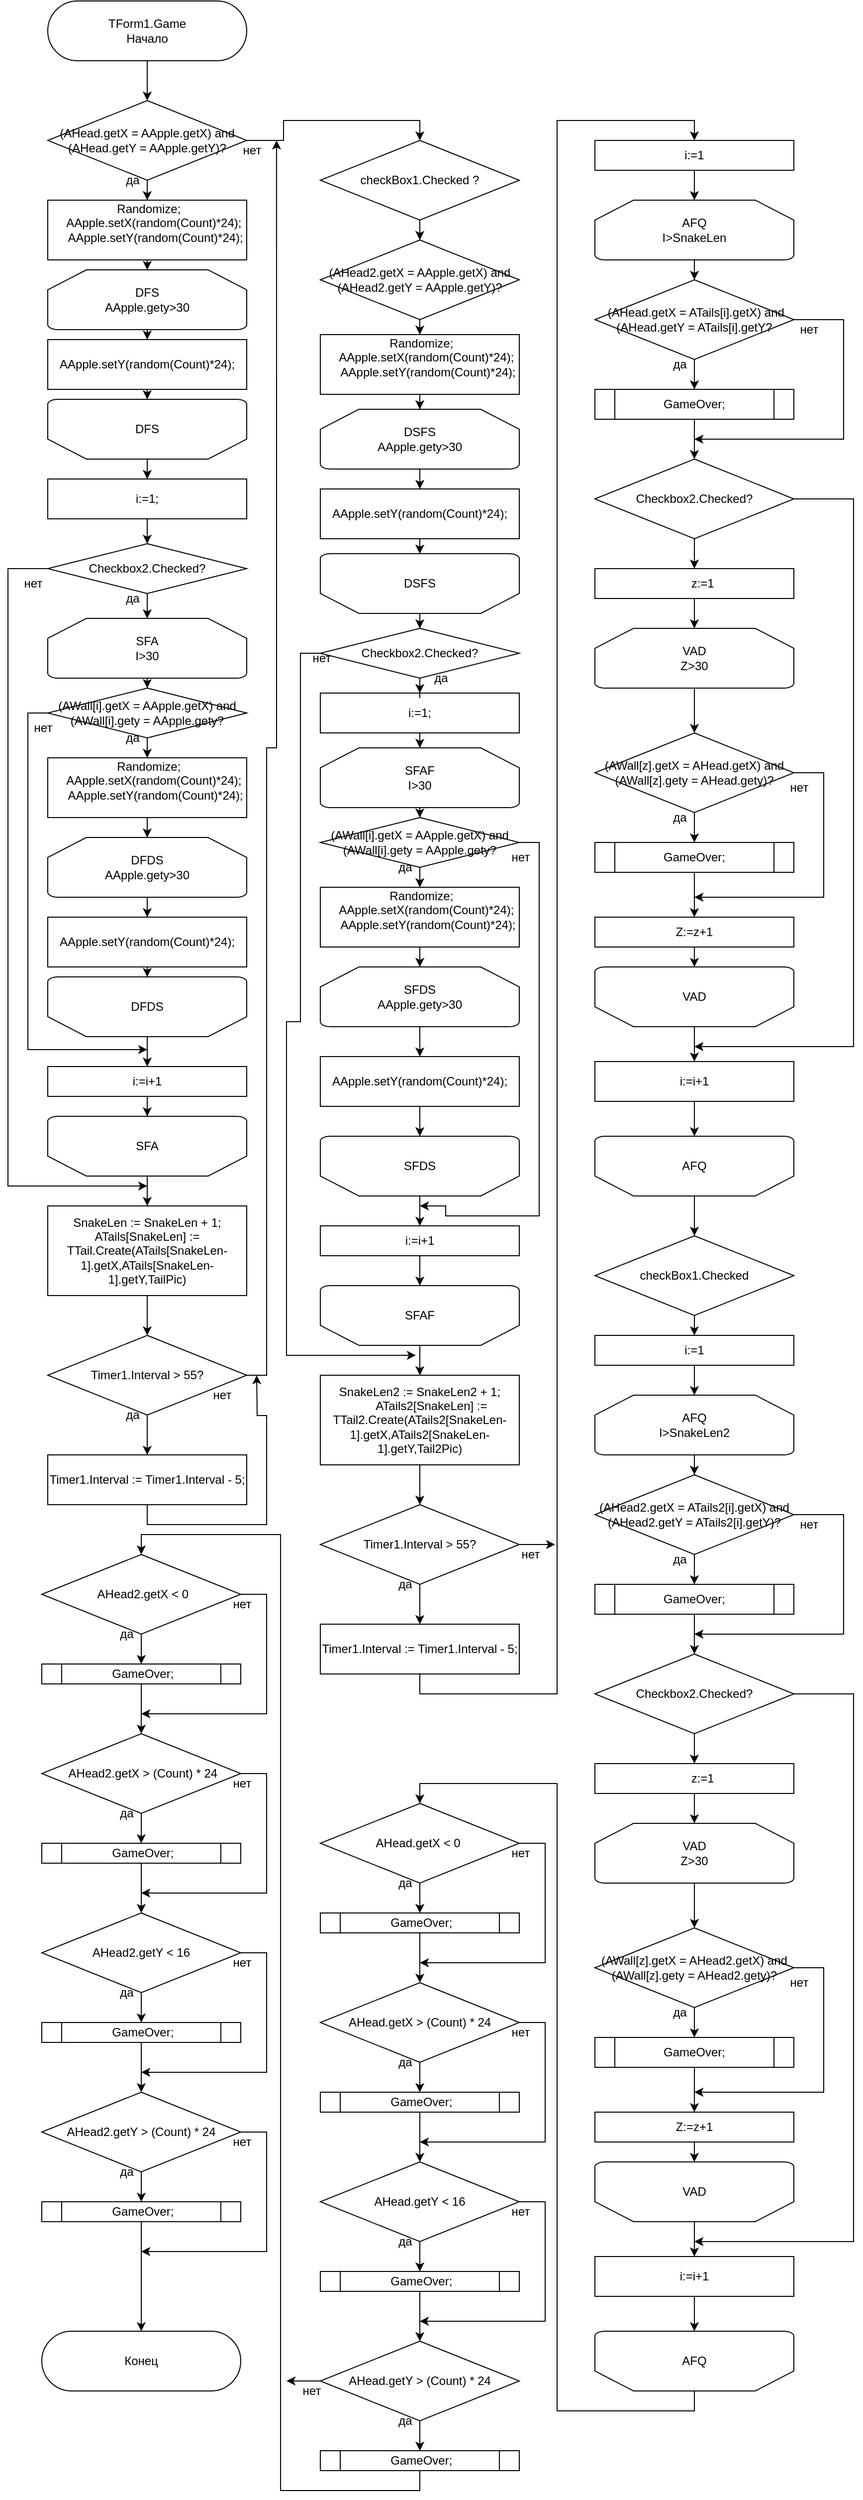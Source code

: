 <mxfile version="13.3.5" type="device"><diagram id="X7_iy4O2YhhJ_B9imwa-" name="Страница 1"><mxGraphModel dx="1540" dy="787" grid="1" gridSize="10" guides="1" tooltips="1" connect="1" arrows="1" fold="1" page="1" pageScale="1" pageWidth="827" pageHeight="1169" math="0" shadow="0"><root><mxCell id="0"/><mxCell id="1" parent="0"/><mxCell id="8PvN0if4jikx7o0FJXST-84" style="edgeStyle=orthogonalEdgeStyle;rounded=0;orthogonalLoop=1;jettySize=auto;html=1;exitX=0.5;exitY=1;exitDx=0;exitDy=0;entryX=0.5;entryY=0;entryDx=0;entryDy=0;" edge="1" parent="1" source="8PvN0if4jikx7o0FJXST-1" target="8PvN0if4jikx7o0FJXST-82"><mxGeometry relative="1" as="geometry"/></mxCell><mxCell id="8PvN0if4jikx7o0FJXST-1" value="i:=1;" style="rounded=0;whiteSpace=wrap;html=1;" vertex="1" parent="1"><mxGeometry x="40" y="520" width="200" height="40" as="geometry"/></mxCell><mxCell id="8PvN0if4jikx7o0FJXST-4" style="edgeStyle=orthogonalEdgeStyle;rounded=0;orthogonalLoop=1;jettySize=auto;html=1;exitX=0.5;exitY=1;exitDx=0;exitDy=0;" edge="1" parent="1" source="8PvN0if4jikx7o0FJXST-2" target="8PvN0if4jikx7o0FJXST-3"><mxGeometry relative="1" as="geometry"/></mxCell><mxCell id="8PvN0if4jikx7o0FJXST-2" value="TForm1.Game&lt;br&gt;Начало" style="rounded=1;whiteSpace=wrap;html=1;arcSize=50;" vertex="1" parent="1"><mxGeometry x="40" y="40" width="200" height="60" as="geometry"/></mxCell><mxCell id="8PvN0if4jikx7o0FJXST-6" style="edgeStyle=orthogonalEdgeStyle;rounded=0;orthogonalLoop=1;jettySize=auto;html=1;exitX=0.5;exitY=1;exitDx=0;exitDy=0;" edge="1" parent="1" source="8PvN0if4jikx7o0FJXST-3" target="8PvN0if4jikx7o0FJXST-5"><mxGeometry relative="1" as="geometry"/></mxCell><mxCell id="8PvN0if4jikx7o0FJXST-72" style="edgeStyle=orthogonalEdgeStyle;rounded=0;orthogonalLoop=1;jettySize=auto;html=1;exitX=1;exitY=0.5;exitDx=0;exitDy=0;entryX=0.5;entryY=0;entryDx=0;entryDy=0;" edge="1" parent="1" source="8PvN0if4jikx7o0FJXST-3" target="8PvN0if4jikx7o0FJXST-71"><mxGeometry relative="1" as="geometry"/></mxCell><mxCell id="8PvN0if4jikx7o0FJXST-3" value="(AHead.getX = AApple.getX) and (AHead.getY = AApple.getY)?" style="rhombus;whiteSpace=wrap;html=1;" vertex="1" parent="1"><mxGeometry x="40" y="140" width="200" height="80" as="geometry"/></mxCell><mxCell id="8PvN0if4jikx7o0FJXST-8" style="edgeStyle=orthogonalEdgeStyle;rounded=0;orthogonalLoop=1;jettySize=auto;html=1;exitX=0.5;exitY=1;exitDx=0;exitDy=0;" edge="1" parent="1" source="8PvN0if4jikx7o0FJXST-5" target="8PvN0if4jikx7o0FJXST-7"><mxGeometry relative="1" as="geometry"/></mxCell><mxCell id="8PvN0if4jikx7o0FJXST-5" value="&lt;div&gt;&amp;nbsp;Randomize;&lt;/div&gt;&lt;div&gt;&amp;nbsp; &amp;nbsp; &amp;nbsp;AApple.setX(random(Count)*24);&lt;span&gt;&amp;nbsp; &amp;nbsp; &amp;nbsp; &amp;nbsp;AApple.setY(random(Count)*24);&lt;/span&gt;&lt;/div&gt;&lt;div&gt;&lt;br&gt;&lt;/div&gt;" style="rounded=0;whiteSpace=wrap;html=1;" vertex="1" parent="1"><mxGeometry x="40" y="240" width="200" height="60" as="geometry"/></mxCell><mxCell id="8PvN0if4jikx7o0FJXST-10" style="edgeStyle=orthogonalEdgeStyle;rounded=0;orthogonalLoop=1;jettySize=auto;html=1;exitX=0.5;exitY=1;exitDx=0;exitDy=0;exitPerimeter=0;" edge="1" parent="1" source="8PvN0if4jikx7o0FJXST-7" target="8PvN0if4jikx7o0FJXST-9"><mxGeometry relative="1" as="geometry"/></mxCell><mxCell id="8PvN0if4jikx7o0FJXST-7" value="DFS&lt;br&gt;AApple.gety&amp;gt;30" style="strokeWidth=1;html=1;shape=mxgraph.flowchart.loop_limit;whiteSpace=wrap;" vertex="1" parent="1"><mxGeometry x="40" y="310" width="200" height="60" as="geometry"/></mxCell><mxCell id="8PvN0if4jikx7o0FJXST-12" style="edgeStyle=orthogonalEdgeStyle;rounded=0;orthogonalLoop=1;jettySize=auto;html=1;exitX=0.5;exitY=1;exitDx=0;exitDy=0;" edge="1" parent="1" source="8PvN0if4jikx7o0FJXST-9" target="8PvN0if4jikx7o0FJXST-11"><mxGeometry relative="1" as="geometry"/></mxCell><mxCell id="8PvN0if4jikx7o0FJXST-9" value="AApple.setY(random(Count)*24);" style="rounded=0;whiteSpace=wrap;html=1;strokeWidth=1;" vertex="1" parent="1"><mxGeometry x="40" y="380" width="200" height="50" as="geometry"/></mxCell><mxCell id="8PvN0if4jikx7o0FJXST-14" style="edgeStyle=orthogonalEdgeStyle;rounded=0;orthogonalLoop=1;jettySize=auto;html=1;exitX=0.5;exitY=0;exitDx=0;exitDy=0;exitPerimeter=0;" edge="1" parent="1" source="8PvN0if4jikx7o0FJXST-11" target="8PvN0if4jikx7o0FJXST-1"><mxGeometry relative="1" as="geometry"/></mxCell><mxCell id="8PvN0if4jikx7o0FJXST-11" value="DFS" style="strokeWidth=1;html=1;shape=mxgraph.flowchart.loop_limit;whiteSpace=wrap;direction=west;" vertex="1" parent="1"><mxGeometry x="40" y="440" width="200" height="60" as="geometry"/></mxCell><mxCell id="8PvN0if4jikx7o0FJXST-92" style="edgeStyle=orthogonalEdgeStyle;rounded=0;orthogonalLoop=1;jettySize=auto;html=1;exitX=0.5;exitY=1;exitDx=0;exitDy=0;exitPerimeter=0;" edge="1" parent="1" source="8PvN0if4jikx7o0FJXST-15" target="8PvN0if4jikx7o0FJXST-91"><mxGeometry relative="1" as="geometry"/></mxCell><mxCell id="8PvN0if4jikx7o0FJXST-15" value="SFA&lt;br&gt;I&amp;gt;30" style="strokeWidth=1;html=1;shape=mxgraph.flowchart.loop_limit;whiteSpace=wrap;" vertex="1" parent="1"><mxGeometry x="40" y="660" width="200" height="60" as="geometry"/></mxCell><mxCell id="8PvN0if4jikx7o0FJXST-17" style="edgeStyle=orthogonalEdgeStyle;rounded=0;orthogonalLoop=1;jettySize=auto;html=1;exitX=0.5;exitY=1;exitDx=0;exitDy=0;" edge="1" parent="1" source="8PvN0if4jikx7o0FJXST-18" target="8PvN0if4jikx7o0FJXST-20"><mxGeometry relative="1" as="geometry"/></mxCell><mxCell id="8PvN0if4jikx7o0FJXST-18" value="&lt;div&gt;&amp;nbsp;Randomize;&lt;/div&gt;&lt;div&gt;&amp;nbsp; &amp;nbsp; &amp;nbsp;AApple.setX(random(Count)*24);&lt;span&gt;&amp;nbsp; &amp;nbsp; &amp;nbsp; &amp;nbsp;AApple.setY(random(Count)*24);&lt;/span&gt;&lt;/div&gt;&lt;div&gt;&lt;br&gt;&lt;/div&gt;" style="rounded=0;whiteSpace=wrap;html=1;" vertex="1" parent="1"><mxGeometry x="40" y="800" width="200" height="60" as="geometry"/></mxCell><mxCell id="8PvN0if4jikx7o0FJXST-19" style="edgeStyle=orthogonalEdgeStyle;rounded=0;orthogonalLoop=1;jettySize=auto;html=1;exitX=0.5;exitY=1;exitDx=0;exitDy=0;exitPerimeter=0;" edge="1" parent="1" source="8PvN0if4jikx7o0FJXST-20" target="8PvN0if4jikx7o0FJXST-22"><mxGeometry relative="1" as="geometry"/></mxCell><mxCell id="8PvN0if4jikx7o0FJXST-20" value="DFDS&lt;br&gt;AApple.gety&amp;gt;30" style="strokeWidth=1;html=1;shape=mxgraph.flowchart.loop_limit;whiteSpace=wrap;" vertex="1" parent="1"><mxGeometry x="40" y="880" width="200" height="60" as="geometry"/></mxCell><mxCell id="8PvN0if4jikx7o0FJXST-21" style="edgeStyle=orthogonalEdgeStyle;rounded=0;orthogonalLoop=1;jettySize=auto;html=1;exitX=0.5;exitY=1;exitDx=0;exitDy=0;" edge="1" parent="1" source="8PvN0if4jikx7o0FJXST-22" target="8PvN0if4jikx7o0FJXST-23"><mxGeometry relative="1" as="geometry"/></mxCell><mxCell id="8PvN0if4jikx7o0FJXST-22" value="AApple.setY(random(Count)*24);" style="rounded=0;whiteSpace=wrap;html=1;strokeWidth=1;" vertex="1" parent="1"><mxGeometry x="40" y="960" width="200" height="50" as="geometry"/></mxCell><mxCell id="8PvN0if4jikx7o0FJXST-26" style="edgeStyle=orthogonalEdgeStyle;rounded=0;orthogonalLoop=1;jettySize=auto;html=1;exitX=0.5;exitY=0;exitDx=0;exitDy=0;exitPerimeter=0;" edge="1" parent="1" source="8PvN0if4jikx7o0FJXST-23" target="8PvN0if4jikx7o0FJXST-25"><mxGeometry relative="1" as="geometry"/></mxCell><mxCell id="8PvN0if4jikx7o0FJXST-23" value="DFDS" style="strokeWidth=1;html=1;shape=mxgraph.flowchart.loop_limit;whiteSpace=wrap;direction=west;" vertex="1" parent="1"><mxGeometry x="40" y="1020" width="200" height="60" as="geometry"/></mxCell><mxCell id="8PvN0if4jikx7o0FJXST-28" style="edgeStyle=orthogonalEdgeStyle;rounded=0;orthogonalLoop=1;jettySize=auto;html=1;exitX=0.5;exitY=1;exitDx=0;exitDy=0;" edge="1" parent="1" source="8PvN0if4jikx7o0FJXST-25" target="8PvN0if4jikx7o0FJXST-27"><mxGeometry relative="1" as="geometry"/></mxCell><mxCell id="8PvN0if4jikx7o0FJXST-25" value="i:=i+1" style="rounded=0;whiteSpace=wrap;html=1;strokeWidth=1;" vertex="1" parent="1"><mxGeometry x="40" y="1110" width="200" height="30" as="geometry"/></mxCell><mxCell id="8PvN0if4jikx7o0FJXST-30" style="edgeStyle=orthogonalEdgeStyle;rounded=0;orthogonalLoop=1;jettySize=auto;html=1;exitX=0.5;exitY=0;exitDx=0;exitDy=0;exitPerimeter=0;" edge="1" parent="1" source="8PvN0if4jikx7o0FJXST-27" target="8PvN0if4jikx7o0FJXST-29"><mxGeometry relative="1" as="geometry"/></mxCell><mxCell id="8PvN0if4jikx7o0FJXST-27" value="SFA" style="strokeWidth=1;html=1;shape=mxgraph.flowchart.loop_limit;whiteSpace=wrap;direction=west;" vertex="1" parent="1"><mxGeometry x="40" y="1160" width="200" height="60" as="geometry"/></mxCell><mxCell id="8PvN0if4jikx7o0FJXST-32" style="edgeStyle=orthogonalEdgeStyle;rounded=0;orthogonalLoop=1;jettySize=auto;html=1;exitX=0.5;exitY=1;exitDx=0;exitDy=0;" edge="1" parent="1" source="8PvN0if4jikx7o0FJXST-29" target="8PvN0if4jikx7o0FJXST-31"><mxGeometry relative="1" as="geometry"/></mxCell><mxCell id="8PvN0if4jikx7o0FJXST-29" value="SnakeLen := SnakeLen + 1;       ATails[SnakeLen] := TTail.Create(ATails[SnakeLen-1].getX,ATails[SnakeLen-1].getY,TailPic)" style="rounded=0;whiteSpace=wrap;html=1;strokeWidth=1;" vertex="1" parent="1"><mxGeometry x="40" y="1250" width="200" height="90" as="geometry"/></mxCell><mxCell id="8PvN0if4jikx7o0FJXST-37" style="edgeStyle=orthogonalEdgeStyle;rounded=0;orthogonalLoop=1;jettySize=auto;html=1;exitX=0.5;exitY=1;exitDx=0;exitDy=0;" edge="1" parent="1" source="8PvN0if4jikx7o0FJXST-31" target="8PvN0if4jikx7o0FJXST-33"><mxGeometry relative="1" as="geometry"/></mxCell><mxCell id="8PvN0if4jikx7o0FJXST-76" style="edgeStyle=orthogonalEdgeStyle;rounded=0;orthogonalLoop=1;jettySize=auto;html=1;exitX=1;exitY=0.5;exitDx=0;exitDy=0;entryX=1.333;entryY=0;entryDx=0;entryDy=0;entryPerimeter=0;" edge="1" parent="1" source="8PvN0if4jikx7o0FJXST-31" target="8PvN0if4jikx7o0FJXST-74"><mxGeometry relative="1" as="geometry"><Array as="points"><mxPoint x="260" y="1420"/><mxPoint x="260" y="790"/><mxPoint x="270" y="790"/></Array></mxGeometry></mxCell><mxCell id="8PvN0if4jikx7o0FJXST-31" value="Timer1.Interval &amp;gt; 55?" style="rhombus;whiteSpace=wrap;html=1;strokeWidth=1;" vertex="1" parent="1"><mxGeometry x="40" y="1380" width="200" height="80" as="geometry"/></mxCell><mxCell id="8PvN0if4jikx7o0FJXST-81" style="edgeStyle=orthogonalEdgeStyle;rounded=0;orthogonalLoop=1;jettySize=auto;html=1;exitX=0.5;exitY=1;exitDx=0;exitDy=0;" edge="1" parent="1" source="8PvN0if4jikx7o0FJXST-33"><mxGeometry relative="1" as="geometry"><mxPoint x="250" y="1420" as="targetPoint"/></mxGeometry></mxCell><mxCell id="8PvN0if4jikx7o0FJXST-33" value="Timer1.Interval := Timer1.Interval - 5;" style="rounded=0;whiteSpace=wrap;html=1;strokeWidth=1;" vertex="1" parent="1"><mxGeometry x="40" y="1500" width="200" height="50" as="geometry"/></mxCell><mxCell id="8PvN0if4jikx7o0FJXST-38" value="да" style="text;html=1;align=center;verticalAlign=middle;resizable=0;points=[];autosize=1;" vertex="1" parent="1"><mxGeometry x="110" y="1450" width="30" height="20" as="geometry"/></mxCell><mxCell id="8PvN0if4jikx7o0FJXST-39" style="edgeStyle=orthogonalEdgeStyle;rounded=0;orthogonalLoop=1;jettySize=auto;html=1;exitX=0.5;exitY=1;exitDx=0;exitDy=0;" edge="1" parent="1" source="8PvN0if4jikx7o0FJXST-40" target="8PvN0if4jikx7o0FJXST-52"><mxGeometry relative="1" as="geometry"/></mxCell><mxCell id="8PvN0if4jikx7o0FJXST-40" value="i:=1;" style="rounded=0;whiteSpace=wrap;html=1;" vertex="1" parent="1"><mxGeometry x="314" y="735" width="200" height="40" as="geometry"/></mxCell><mxCell id="8PvN0if4jikx7o0FJXST-41" style="edgeStyle=orthogonalEdgeStyle;rounded=0;orthogonalLoop=1;jettySize=auto;html=1;exitX=0.5;exitY=1;exitDx=0;exitDy=0;" edge="1" parent="1" source="8PvN0if4jikx7o0FJXST-42" target="8PvN0if4jikx7o0FJXST-44"><mxGeometry relative="1" as="geometry"/></mxCell><mxCell id="8PvN0if4jikx7o0FJXST-42" value="(AHead2.getX = AApple.getX) and (AHead2.getY = AApple.getY)?" style="rhombus;whiteSpace=wrap;html=1;" vertex="1" parent="1"><mxGeometry x="314" y="280" width="200" height="80" as="geometry"/></mxCell><mxCell id="8PvN0if4jikx7o0FJXST-43" style="edgeStyle=orthogonalEdgeStyle;rounded=0;orthogonalLoop=1;jettySize=auto;html=1;exitX=0.5;exitY=1;exitDx=0;exitDy=0;" edge="1" parent="1" source="8PvN0if4jikx7o0FJXST-44" target="8PvN0if4jikx7o0FJXST-46"><mxGeometry relative="1" as="geometry"/></mxCell><mxCell id="8PvN0if4jikx7o0FJXST-44" value="&lt;div&gt;&amp;nbsp;Randomize;&lt;/div&gt;&lt;div&gt;&amp;nbsp; &amp;nbsp; &amp;nbsp;AApple.setX(random(Count)*24);&lt;span&gt;&amp;nbsp; &amp;nbsp; &amp;nbsp; &amp;nbsp;AApple.setY(random(Count)*24);&lt;/span&gt;&lt;/div&gt;&lt;div&gt;&lt;br&gt;&lt;/div&gt;" style="rounded=0;whiteSpace=wrap;html=1;" vertex="1" parent="1"><mxGeometry x="314" y="375" width="200" height="60" as="geometry"/></mxCell><mxCell id="8PvN0if4jikx7o0FJXST-45" style="edgeStyle=orthogonalEdgeStyle;rounded=0;orthogonalLoop=1;jettySize=auto;html=1;exitX=0.5;exitY=1;exitDx=0;exitDy=0;exitPerimeter=0;" edge="1" parent="1" source="8PvN0if4jikx7o0FJXST-46" target="8PvN0if4jikx7o0FJXST-48"><mxGeometry relative="1" as="geometry"/></mxCell><mxCell id="8PvN0if4jikx7o0FJXST-46" value="DSFS&lt;br&gt;AApple.gety&amp;gt;30" style="strokeWidth=1;html=1;shape=mxgraph.flowchart.loop_limit;whiteSpace=wrap;" vertex="1" parent="1"><mxGeometry x="314" y="450" width="200" height="60" as="geometry"/></mxCell><mxCell id="8PvN0if4jikx7o0FJXST-47" style="edgeStyle=orthogonalEdgeStyle;rounded=0;orthogonalLoop=1;jettySize=auto;html=1;exitX=0.5;exitY=1;exitDx=0;exitDy=0;" edge="1" parent="1" source="8PvN0if4jikx7o0FJXST-48" target="8PvN0if4jikx7o0FJXST-50"><mxGeometry relative="1" as="geometry"/></mxCell><mxCell id="8PvN0if4jikx7o0FJXST-48" value="AApple.setY(random(Count)*24);" style="rounded=0;whiteSpace=wrap;html=1;strokeWidth=1;" vertex="1" parent="1"><mxGeometry x="314" y="530" width="200" height="50" as="geometry"/></mxCell><mxCell id="8PvN0if4jikx7o0FJXST-86" style="edgeStyle=orthogonalEdgeStyle;rounded=0;orthogonalLoop=1;jettySize=auto;html=1;exitX=0.5;exitY=0;exitDx=0;exitDy=0;exitPerimeter=0;" edge="1" parent="1" source="8PvN0if4jikx7o0FJXST-50" target="8PvN0if4jikx7o0FJXST-85"><mxGeometry relative="1" as="geometry"/></mxCell><mxCell id="8PvN0if4jikx7o0FJXST-50" value="DSFS" style="strokeWidth=1;html=1;shape=mxgraph.flowchart.loop_limit;whiteSpace=wrap;direction=west;" vertex="1" parent="1"><mxGeometry x="314" y="595" width="200" height="60" as="geometry"/></mxCell><mxCell id="8PvN0if4jikx7o0FJXST-99" style="edgeStyle=orthogonalEdgeStyle;rounded=0;orthogonalLoop=1;jettySize=auto;html=1;exitX=0.5;exitY=1;exitDx=0;exitDy=0;exitPerimeter=0;" edge="1" parent="1" source="8PvN0if4jikx7o0FJXST-52" target="8PvN0if4jikx7o0FJXST-98"><mxGeometry relative="1" as="geometry"/></mxCell><mxCell id="8PvN0if4jikx7o0FJXST-52" value="SFAF&lt;br&gt;I&amp;gt;30" style="strokeWidth=1;html=1;shape=mxgraph.flowchart.loop_limit;whiteSpace=wrap;" vertex="1" parent="1"><mxGeometry x="314" y="790" width="200" height="60" as="geometry"/></mxCell><mxCell id="8PvN0if4jikx7o0FJXST-53" style="edgeStyle=orthogonalEdgeStyle;rounded=0;orthogonalLoop=1;jettySize=auto;html=1;exitX=0.5;exitY=1;exitDx=0;exitDy=0;" edge="1" parent="1" source="8PvN0if4jikx7o0FJXST-54" target="8PvN0if4jikx7o0FJXST-56"><mxGeometry relative="1" as="geometry"/></mxCell><mxCell id="8PvN0if4jikx7o0FJXST-54" value="&lt;div&gt;&amp;nbsp;Randomize;&lt;/div&gt;&lt;div&gt;&amp;nbsp; &amp;nbsp; &amp;nbsp;AApple.setX(random(Count)*24);&lt;span&gt;&amp;nbsp; &amp;nbsp; &amp;nbsp; &amp;nbsp;AApple.setY(random(Count)*24);&lt;/span&gt;&lt;/div&gt;&lt;div&gt;&lt;br&gt;&lt;/div&gt;" style="rounded=0;whiteSpace=wrap;html=1;" vertex="1" parent="1"><mxGeometry x="314" y="930" width="200" height="60" as="geometry"/></mxCell><mxCell id="8PvN0if4jikx7o0FJXST-55" style="edgeStyle=orthogonalEdgeStyle;rounded=0;orthogonalLoop=1;jettySize=auto;html=1;exitX=0.5;exitY=1;exitDx=0;exitDy=0;exitPerimeter=0;" edge="1" parent="1" source="8PvN0if4jikx7o0FJXST-56" target="8PvN0if4jikx7o0FJXST-58"><mxGeometry relative="1" as="geometry"/></mxCell><mxCell id="8PvN0if4jikx7o0FJXST-56" value="SFDS&lt;br&gt;AApple.gety&amp;gt;30" style="strokeWidth=1;html=1;shape=mxgraph.flowchart.loop_limit;whiteSpace=wrap;" vertex="1" parent="1"><mxGeometry x="314" y="1010" width="200" height="60" as="geometry"/></mxCell><mxCell id="8PvN0if4jikx7o0FJXST-57" style="edgeStyle=orthogonalEdgeStyle;rounded=0;orthogonalLoop=1;jettySize=auto;html=1;exitX=0.5;exitY=1;exitDx=0;exitDy=0;" edge="1" parent="1" source="8PvN0if4jikx7o0FJXST-58" target="8PvN0if4jikx7o0FJXST-60"><mxGeometry relative="1" as="geometry"/></mxCell><mxCell id="8PvN0if4jikx7o0FJXST-58" value="AApple.setY(random(Count)*24);" style="rounded=0;whiteSpace=wrap;html=1;strokeWidth=1;" vertex="1" parent="1"><mxGeometry x="314" y="1100" width="200" height="50" as="geometry"/></mxCell><mxCell id="8PvN0if4jikx7o0FJXST-59" style="edgeStyle=orthogonalEdgeStyle;rounded=0;orthogonalLoop=1;jettySize=auto;html=1;exitX=0.5;exitY=0;exitDx=0;exitDy=0;exitPerimeter=0;" edge="1" parent="1" source="8PvN0if4jikx7o0FJXST-60" target="8PvN0if4jikx7o0FJXST-62"><mxGeometry relative="1" as="geometry"/></mxCell><mxCell id="8PvN0if4jikx7o0FJXST-60" value="SFDS" style="strokeWidth=1;html=1;shape=mxgraph.flowchart.loop_limit;whiteSpace=wrap;direction=west;" vertex="1" parent="1"><mxGeometry x="314" y="1180" width="200" height="60" as="geometry"/></mxCell><mxCell id="8PvN0if4jikx7o0FJXST-61" style="edgeStyle=orthogonalEdgeStyle;rounded=0;orthogonalLoop=1;jettySize=auto;html=1;exitX=0.5;exitY=1;exitDx=0;exitDy=0;" edge="1" parent="1" source="8PvN0if4jikx7o0FJXST-62" target="8PvN0if4jikx7o0FJXST-64"><mxGeometry relative="1" as="geometry"/></mxCell><mxCell id="8PvN0if4jikx7o0FJXST-62" value="i:=i+1" style="rounded=0;whiteSpace=wrap;html=1;strokeWidth=1;" vertex="1" parent="1"><mxGeometry x="314" y="1270" width="200" height="30" as="geometry"/></mxCell><mxCell id="8PvN0if4jikx7o0FJXST-63" style="edgeStyle=orthogonalEdgeStyle;rounded=0;orthogonalLoop=1;jettySize=auto;html=1;exitX=0.5;exitY=0;exitDx=0;exitDy=0;exitPerimeter=0;" edge="1" parent="1" source="8PvN0if4jikx7o0FJXST-64" target="8PvN0if4jikx7o0FJXST-66"><mxGeometry relative="1" as="geometry"/></mxCell><mxCell id="8PvN0if4jikx7o0FJXST-64" value="SFAF" style="strokeWidth=1;html=1;shape=mxgraph.flowchart.loop_limit;whiteSpace=wrap;direction=west;" vertex="1" parent="1"><mxGeometry x="314" y="1330" width="200" height="60" as="geometry"/></mxCell><mxCell id="8PvN0if4jikx7o0FJXST-65" style="edgeStyle=orthogonalEdgeStyle;rounded=0;orthogonalLoop=1;jettySize=auto;html=1;exitX=0.5;exitY=1;exitDx=0;exitDy=0;" edge="1" parent="1" source="8PvN0if4jikx7o0FJXST-66" target="8PvN0if4jikx7o0FJXST-68"><mxGeometry relative="1" as="geometry"/></mxCell><mxCell id="8PvN0if4jikx7o0FJXST-66" value="&lt;div&gt;SnakeLen2 := SnakeLen2 + 1;&lt;/div&gt;&lt;div&gt;&amp;nbsp; &amp;nbsp; &amp;nbsp; &amp;nbsp;ATails2[SnakeLen] := TTail2.Create(ATails2[SnakeLen-1].getX,ATails2[SnakeLen-1].getY,Tail2Pic)&lt;/div&gt;" style="rounded=0;whiteSpace=wrap;html=1;strokeWidth=1;" vertex="1" parent="1"><mxGeometry x="314" y="1420" width="200" height="90" as="geometry"/></mxCell><mxCell id="8PvN0if4jikx7o0FJXST-67" style="edgeStyle=orthogonalEdgeStyle;rounded=0;orthogonalLoop=1;jettySize=auto;html=1;exitX=0.5;exitY=1;exitDx=0;exitDy=0;" edge="1" parent="1" source="8PvN0if4jikx7o0FJXST-68" target="8PvN0if4jikx7o0FJXST-69"><mxGeometry relative="1" as="geometry"/></mxCell><mxCell id="8PvN0if4jikx7o0FJXST-117" style="edgeStyle=orthogonalEdgeStyle;rounded=0;orthogonalLoop=1;jettySize=auto;html=1;exitX=1;exitY=0.5;exitDx=0;exitDy=0;" edge="1" parent="1" source="8PvN0if4jikx7o0FJXST-68"><mxGeometry relative="1" as="geometry"><mxPoint x="550" y="1590" as="targetPoint"/></mxGeometry></mxCell><mxCell id="8PvN0if4jikx7o0FJXST-68" value="Timer1.Interval &amp;gt; 55?" style="rhombus;whiteSpace=wrap;html=1;strokeWidth=1;" vertex="1" parent="1"><mxGeometry x="314" y="1550" width="200" height="80" as="geometry"/></mxCell><mxCell id="8PvN0if4jikx7o0FJXST-105" style="edgeStyle=orthogonalEdgeStyle;rounded=0;orthogonalLoop=1;jettySize=auto;html=1;exitX=0.5;exitY=1;exitDx=0;exitDy=0;entryX=0.5;entryY=0;entryDx=0;entryDy=0;" edge="1" parent="1" source="8PvN0if4jikx7o0FJXST-69" target="8PvN0if4jikx7o0FJXST-104"><mxGeometry relative="1" as="geometry"/></mxCell><mxCell id="8PvN0if4jikx7o0FJXST-69" value="Timer1.Interval := Timer1.Interval - 5;" style="rounded=0;whiteSpace=wrap;html=1;strokeWidth=1;" vertex="1" parent="1"><mxGeometry x="314" y="1670" width="200" height="50" as="geometry"/></mxCell><mxCell id="8PvN0if4jikx7o0FJXST-70" value="да" style="text;html=1;align=center;verticalAlign=middle;resizable=0;points=[];autosize=1;" vertex="1" parent="1"><mxGeometry x="384" y="1620" width="30" height="20" as="geometry"/></mxCell><mxCell id="8PvN0if4jikx7o0FJXST-75" style="edgeStyle=orthogonalEdgeStyle;rounded=0;orthogonalLoop=1;jettySize=auto;html=1;exitX=0.5;exitY=1;exitDx=0;exitDy=0;" edge="1" parent="1" source="8PvN0if4jikx7o0FJXST-71" target="8PvN0if4jikx7o0FJXST-42"><mxGeometry relative="1" as="geometry"/></mxCell><mxCell id="8PvN0if4jikx7o0FJXST-71" value="checkBox1.Checked ?" style="rhombus;whiteSpace=wrap;html=1;strokeWidth=1;" vertex="1" parent="1"><mxGeometry x="314" y="180" width="200" height="80" as="geometry"/></mxCell><mxCell id="8PvN0if4jikx7o0FJXST-73" value="да" style="text;html=1;align=center;verticalAlign=middle;resizable=0;points=[];autosize=1;" vertex="1" parent="1"><mxGeometry x="110" y="210" width="30" height="20" as="geometry"/></mxCell><mxCell id="8PvN0if4jikx7o0FJXST-74" value="нет" style="text;html=1;align=center;verticalAlign=middle;resizable=0;points=[];autosize=1;" vertex="1" parent="1"><mxGeometry x="230" y="180" width="30" height="20" as="geometry"/></mxCell><mxCell id="8PvN0if4jikx7o0FJXST-78" value="нет" style="text;html=1;align=center;verticalAlign=middle;resizable=0;points=[];autosize=1;" vertex="1" parent="1"><mxGeometry x="200" y="1430" width="30" height="20" as="geometry"/></mxCell><mxCell id="8PvN0if4jikx7o0FJXST-83" style="edgeStyle=orthogonalEdgeStyle;rounded=0;orthogonalLoop=1;jettySize=auto;html=1;exitX=0.5;exitY=1;exitDx=0;exitDy=0;" edge="1" parent="1" source="8PvN0if4jikx7o0FJXST-82" target="8PvN0if4jikx7o0FJXST-15"><mxGeometry relative="1" as="geometry"/></mxCell><mxCell id="8PvN0if4jikx7o0FJXST-88" style="edgeStyle=orthogonalEdgeStyle;rounded=0;orthogonalLoop=1;jettySize=auto;html=1;exitX=0;exitY=0.5;exitDx=0;exitDy=0;" edge="1" parent="1" source="8PvN0if4jikx7o0FJXST-82"><mxGeometry relative="1" as="geometry"><mxPoint x="140" y="1230" as="targetPoint"/><Array as="points"><mxPoint y="610"/><mxPoint y="1230"/></Array></mxGeometry></mxCell><mxCell id="8PvN0if4jikx7o0FJXST-82" value="Checkbox2.Checked?" style="rhombus;whiteSpace=wrap;html=1;strokeWidth=1;" vertex="1" parent="1"><mxGeometry x="40" y="585" width="200" height="50" as="geometry"/></mxCell><mxCell id="8PvN0if4jikx7o0FJXST-87" style="edgeStyle=orthogonalEdgeStyle;rounded=0;orthogonalLoop=1;jettySize=auto;html=1;exitX=0.5;exitY=1;exitDx=0;exitDy=0;" edge="1" parent="1" source="8PvN0if4jikx7o0FJXST-85" target="8PvN0if4jikx7o0FJXST-40"><mxGeometry relative="1" as="geometry"/></mxCell><mxCell id="8PvN0if4jikx7o0FJXST-97" style="edgeStyle=orthogonalEdgeStyle;rounded=0;orthogonalLoop=1;jettySize=auto;html=1;exitX=0;exitY=0.5;exitDx=0;exitDy=0;" edge="1" parent="1" source="8PvN0if4jikx7o0FJXST-85"><mxGeometry relative="1" as="geometry"><mxPoint x="410" y="1400" as="targetPoint"/><Array as="points"><mxPoint x="294" y="695"/><mxPoint x="294" y="1065"/><mxPoint x="280" y="1065"/><mxPoint x="280" y="1400"/></Array></mxGeometry></mxCell><mxCell id="8PvN0if4jikx7o0FJXST-85" value="Checkbox2.Checked?" style="rhombus;whiteSpace=wrap;html=1;strokeWidth=1;" vertex="1" parent="1"><mxGeometry x="314" y="670" width="200" height="50" as="geometry"/></mxCell><mxCell id="8PvN0if4jikx7o0FJXST-89" value="нет" style="text;html=1;align=center;verticalAlign=middle;resizable=0;points=[];autosize=1;" vertex="1" parent="1"><mxGeometry x="10" y="615" width="30" height="20" as="geometry"/></mxCell><mxCell id="8PvN0if4jikx7o0FJXST-90" value="да" style="text;html=1;align=center;verticalAlign=middle;resizable=0;points=[];autosize=1;" vertex="1" parent="1"><mxGeometry x="110" y="630" width="30" height="20" as="geometry"/></mxCell><mxCell id="8PvN0if4jikx7o0FJXST-93" style="edgeStyle=orthogonalEdgeStyle;rounded=0;orthogonalLoop=1;jettySize=auto;html=1;exitX=0.5;exitY=1;exitDx=0;exitDy=0;" edge="1" parent="1" source="8PvN0if4jikx7o0FJXST-91" target="8PvN0if4jikx7o0FJXST-18"><mxGeometry relative="1" as="geometry"/></mxCell><mxCell id="8PvN0if4jikx7o0FJXST-94" style="edgeStyle=orthogonalEdgeStyle;rounded=0;orthogonalLoop=1;jettySize=auto;html=1;exitX=0;exitY=0.5;exitDx=0;exitDy=0;" edge="1" parent="1" source="8PvN0if4jikx7o0FJXST-91"><mxGeometry relative="1" as="geometry"><mxPoint x="140" y="1093" as="targetPoint"/><Array as="points"><mxPoint x="20" y="755"/><mxPoint x="20" y="1093"/></Array></mxGeometry></mxCell><mxCell id="8PvN0if4jikx7o0FJXST-91" value="(AWall[i].getX = AApple.getX) and (AWall[i].gety = AApple.gety?" style="rhombus;whiteSpace=wrap;html=1;strokeWidth=1;" vertex="1" parent="1"><mxGeometry x="40" y="730" width="200" height="50" as="geometry"/></mxCell><mxCell id="8PvN0if4jikx7o0FJXST-95" value="да" style="text;html=1;align=center;verticalAlign=middle;resizable=0;points=[];autosize=1;" vertex="1" parent="1"><mxGeometry x="110" y="770" width="30" height="20" as="geometry"/></mxCell><mxCell id="8PvN0if4jikx7o0FJXST-96" value="нет" style="text;html=1;align=center;verticalAlign=middle;resizable=0;points=[];autosize=1;" vertex="1" parent="1"><mxGeometry x="20" y="760" width="30" height="20" as="geometry"/></mxCell><mxCell id="8PvN0if4jikx7o0FJXST-100" style="edgeStyle=orthogonalEdgeStyle;rounded=0;orthogonalLoop=1;jettySize=auto;html=1;exitX=0.5;exitY=1;exitDx=0;exitDy=0;" edge="1" parent="1" source="8PvN0if4jikx7o0FJXST-98" target="8PvN0if4jikx7o0FJXST-54"><mxGeometry relative="1" as="geometry"/></mxCell><mxCell id="8PvN0if4jikx7o0FJXST-101" style="edgeStyle=orthogonalEdgeStyle;rounded=0;orthogonalLoop=1;jettySize=auto;html=1;exitX=1;exitY=0.5;exitDx=0;exitDy=0;" edge="1" parent="1" source="8PvN0if4jikx7o0FJXST-98"><mxGeometry relative="1" as="geometry"><mxPoint x="414" y="1250" as="targetPoint"/><Array as="points"><mxPoint x="534" y="885"/><mxPoint x="534" y="1260"/><mxPoint x="440" y="1260"/><mxPoint x="440" y="1250"/></Array></mxGeometry></mxCell><mxCell id="8PvN0if4jikx7o0FJXST-98" value="(AWall[i].getX = AApple.getX) and (AWall[i].gety = AApple.gety?" style="rhombus;whiteSpace=wrap;html=1;strokeWidth=1;" vertex="1" parent="1"><mxGeometry x="314" y="860" width="200" height="50" as="geometry"/></mxCell><mxCell id="8PvN0if4jikx7o0FJXST-102" value="да" style="text;html=1;align=center;verticalAlign=middle;resizable=0;points=[];autosize=1;" vertex="1" parent="1"><mxGeometry x="384" y="900" width="30" height="20" as="geometry"/></mxCell><mxCell id="8PvN0if4jikx7o0FJXST-103" value="нет" style="text;html=1;align=center;verticalAlign=middle;resizable=0;points=[];autosize=1;" vertex="1" parent="1"><mxGeometry x="500" y="890" width="30" height="20" as="geometry"/></mxCell><mxCell id="8PvN0if4jikx7o0FJXST-107" style="edgeStyle=orthogonalEdgeStyle;rounded=0;orthogonalLoop=1;jettySize=auto;html=1;exitX=0.5;exitY=1;exitDx=0;exitDy=0;" edge="1" parent="1" source="8PvN0if4jikx7o0FJXST-104" target="8PvN0if4jikx7o0FJXST-106"><mxGeometry relative="1" as="geometry"/></mxCell><mxCell id="8PvN0if4jikx7o0FJXST-104" value="i:=1" style="rounded=0;whiteSpace=wrap;html=1;strokeWidth=1;" vertex="1" parent="1"><mxGeometry x="590" y="180" width="200" height="30" as="geometry"/></mxCell><mxCell id="8PvN0if4jikx7o0FJXST-109" style="edgeStyle=orthogonalEdgeStyle;rounded=0;orthogonalLoop=1;jettySize=auto;html=1;exitX=0.5;exitY=1;exitDx=0;exitDy=0;exitPerimeter=0;" edge="1" parent="1" source="8PvN0if4jikx7o0FJXST-106" target="8PvN0if4jikx7o0FJXST-108"><mxGeometry relative="1" as="geometry"/></mxCell><mxCell id="8PvN0if4jikx7o0FJXST-106" value="AFQ&lt;br&gt;I&amp;gt;SnakeLen" style="strokeWidth=1;html=1;shape=mxgraph.flowchart.loop_limit;whiteSpace=wrap;" vertex="1" parent="1"><mxGeometry x="590" y="240" width="200" height="60" as="geometry"/></mxCell><mxCell id="8PvN0if4jikx7o0FJXST-111" style="edgeStyle=orthogonalEdgeStyle;rounded=0;orthogonalLoop=1;jettySize=auto;html=1;exitX=0.5;exitY=1;exitDx=0;exitDy=0;" edge="1" parent="1" source="8PvN0if4jikx7o0FJXST-108" target="8PvN0if4jikx7o0FJXST-110"><mxGeometry relative="1" as="geometry"/></mxCell><mxCell id="8PvN0if4jikx7o0FJXST-114" style="edgeStyle=orthogonalEdgeStyle;rounded=0;orthogonalLoop=1;jettySize=auto;html=1;exitX=1;exitY=0.5;exitDx=0;exitDy=0;" edge="1" parent="1" source="8PvN0if4jikx7o0FJXST-108"><mxGeometry relative="1" as="geometry"><mxPoint x="690" y="480" as="targetPoint"/><Array as="points"><mxPoint x="840" y="360"/><mxPoint x="840" y="480"/><mxPoint x="690" y="480"/></Array></mxGeometry></mxCell><mxCell id="8PvN0if4jikx7o0FJXST-108" value="&amp;nbsp;(AHead.getX = ATails[i].getX) and (AHead.getY = ATails[i].getY?" style="rhombus;whiteSpace=wrap;html=1;strokeWidth=1;" vertex="1" parent="1"><mxGeometry x="590" y="320" width="200" height="80" as="geometry"/></mxCell><mxCell id="8PvN0if4jikx7o0FJXST-113" style="edgeStyle=orthogonalEdgeStyle;rounded=0;orthogonalLoop=1;jettySize=auto;html=1;exitX=0.5;exitY=1;exitDx=0;exitDy=0;entryX=0.5;entryY=0;entryDx=0;entryDy=0;" edge="1" parent="1" source="8PvN0if4jikx7o0FJXST-110" target="8PvN0if4jikx7o0FJXST-112"><mxGeometry relative="1" as="geometry"/></mxCell><mxCell id="8PvN0if4jikx7o0FJXST-110" value="GameOver;" style="shape=process;whiteSpace=wrap;html=1;backgroundOutline=1;strokeWidth=1;" vertex="1" parent="1"><mxGeometry x="590" y="430" width="200" height="30" as="geometry"/></mxCell><mxCell id="8PvN0if4jikx7o0FJXST-122" style="edgeStyle=orthogonalEdgeStyle;rounded=0;orthogonalLoop=1;jettySize=auto;html=1;exitX=0.5;exitY=1;exitDx=0;exitDy=0;" edge="1" parent="1" source="8PvN0if4jikx7o0FJXST-112" target="8PvN0if4jikx7o0FJXST-121"><mxGeometry relative="1" as="geometry"/></mxCell><mxCell id="8PvN0if4jikx7o0FJXST-140" style="edgeStyle=orthogonalEdgeStyle;rounded=0;orthogonalLoop=1;jettySize=auto;html=1;exitX=1;exitY=0.5;exitDx=0;exitDy=0;" edge="1" parent="1" source="8PvN0if4jikx7o0FJXST-112"><mxGeometry relative="1" as="geometry"><mxPoint x="690" y="1090" as="targetPoint"/><Array as="points"><mxPoint x="850" y="540"/><mxPoint x="850" y="1090"/></Array></mxGeometry></mxCell><mxCell id="8PvN0if4jikx7o0FJXST-112" value="&lt;div&gt;Checkbox2.Checked?&lt;/div&gt;" style="rhombus;whiteSpace=wrap;html=1;strokeWidth=1;" vertex="1" parent="1"><mxGeometry x="590" y="500" width="200" height="80" as="geometry"/></mxCell><mxCell id="8PvN0if4jikx7o0FJXST-115" value="да" style="text;html=1;align=center;verticalAlign=middle;resizable=0;points=[];autosize=1;" vertex="1" parent="1"><mxGeometry x="420" y="710" width="30" height="20" as="geometry"/></mxCell><mxCell id="8PvN0if4jikx7o0FJXST-116" value="нет" style="text;html=1;align=center;verticalAlign=middle;resizable=0;points=[];autosize=1;" vertex="1" parent="1"><mxGeometry x="300" y="690" width="30" height="20" as="geometry"/></mxCell><mxCell id="8PvN0if4jikx7o0FJXST-118" value="нет" style="text;html=1;align=center;verticalAlign=middle;resizable=0;points=[];autosize=1;" vertex="1" parent="1"><mxGeometry x="510" y="1590" width="30" height="20" as="geometry"/></mxCell><mxCell id="8PvN0if4jikx7o0FJXST-119" value="да" style="text;html=1;align=center;verticalAlign=middle;resizable=0;points=[];autosize=1;" vertex="1" parent="1"><mxGeometry x="660" y="395" width="30" height="20" as="geometry"/></mxCell><mxCell id="8PvN0if4jikx7o0FJXST-120" value="нет" style="text;html=1;align=center;verticalAlign=middle;resizable=0;points=[];autosize=1;" vertex="1" parent="1"><mxGeometry x="790" y="360" width="30" height="20" as="geometry"/></mxCell><mxCell id="8PvN0if4jikx7o0FJXST-124" style="edgeStyle=orthogonalEdgeStyle;rounded=0;orthogonalLoop=1;jettySize=auto;html=1;exitX=0.5;exitY=1;exitDx=0;exitDy=0;" edge="1" parent="1" source="8PvN0if4jikx7o0FJXST-121" target="8PvN0if4jikx7o0FJXST-123"><mxGeometry relative="1" as="geometry"/></mxCell><mxCell id="8PvN0if4jikx7o0FJXST-121" value="&lt;div&gt;&amp;nbsp; &amp;nbsp; &amp;nbsp; z:=1&amp;nbsp;&lt;/div&gt;" style="rounded=0;whiteSpace=wrap;html=1;strokeWidth=1;" vertex="1" parent="1"><mxGeometry x="590" y="610" width="200" height="30" as="geometry"/></mxCell><mxCell id="8PvN0if4jikx7o0FJXST-126" style="edgeStyle=orthogonalEdgeStyle;rounded=0;orthogonalLoop=1;jettySize=auto;html=1;exitX=0.5;exitY=1;exitDx=0;exitDy=0;exitPerimeter=0;" edge="1" parent="1" source="8PvN0if4jikx7o0FJXST-123" target="8PvN0if4jikx7o0FJXST-125"><mxGeometry relative="1" as="geometry"/></mxCell><mxCell id="8PvN0if4jikx7o0FJXST-123" value="VAD&lt;br&gt;Z&amp;gt;30" style="strokeWidth=1;html=1;shape=mxgraph.flowchart.loop_limit;whiteSpace=wrap;" vertex="1" parent="1"><mxGeometry x="590" y="670" width="200" height="60" as="geometry"/></mxCell><mxCell id="8PvN0if4jikx7o0FJXST-128" style="edgeStyle=orthogonalEdgeStyle;rounded=0;orthogonalLoop=1;jettySize=auto;html=1;exitX=0.5;exitY=1;exitDx=0;exitDy=0;entryX=0.5;entryY=0;entryDx=0;entryDy=0;" edge="1" parent="1" source="8PvN0if4jikx7o0FJXST-125" target="8PvN0if4jikx7o0FJXST-127"><mxGeometry relative="1" as="geometry"/></mxCell><mxCell id="8PvN0if4jikx7o0FJXST-131" style="edgeStyle=orthogonalEdgeStyle;rounded=0;orthogonalLoop=1;jettySize=auto;html=1;exitX=1;exitY=0.5;exitDx=0;exitDy=0;" edge="1" parent="1" source="8PvN0if4jikx7o0FJXST-125"><mxGeometry relative="1" as="geometry"><mxPoint x="690" y="940" as="targetPoint"/><Array as="points"><mxPoint x="820" y="815"/><mxPoint x="820" y="940"/></Array></mxGeometry></mxCell><mxCell id="8PvN0if4jikx7o0FJXST-125" value="(AWall[z].getX = AHead.getX) and (AWall[z].gety = AHead.gety)?" style="rhombus;whiteSpace=wrap;html=1;strokeWidth=1;" vertex="1" parent="1"><mxGeometry x="590" y="775" width="200" height="80" as="geometry"/></mxCell><mxCell id="8PvN0if4jikx7o0FJXST-130" style="edgeStyle=orthogonalEdgeStyle;rounded=0;orthogonalLoop=1;jettySize=auto;html=1;exitX=0.5;exitY=1;exitDx=0;exitDy=0;" edge="1" parent="1" source="8PvN0if4jikx7o0FJXST-127" target="8PvN0if4jikx7o0FJXST-129"><mxGeometry relative="1" as="geometry"/></mxCell><mxCell id="8PvN0if4jikx7o0FJXST-127" value="GameOver;" style="shape=process;whiteSpace=wrap;html=1;backgroundOutline=1;strokeWidth=1;" vertex="1" parent="1"><mxGeometry x="590" y="885" width="200" height="30" as="geometry"/></mxCell><mxCell id="8PvN0if4jikx7o0FJXST-133" style="edgeStyle=orthogonalEdgeStyle;rounded=0;orthogonalLoop=1;jettySize=auto;html=1;exitX=0.5;exitY=1;exitDx=0;exitDy=0;" edge="1" parent="1" source="8PvN0if4jikx7o0FJXST-129" target="8PvN0if4jikx7o0FJXST-132"><mxGeometry relative="1" as="geometry"/></mxCell><mxCell id="8PvN0if4jikx7o0FJXST-129" value="Z:=z+1" style="rounded=0;whiteSpace=wrap;html=1;strokeWidth=1;" vertex="1" parent="1"><mxGeometry x="590" y="960" width="200" height="30" as="geometry"/></mxCell><mxCell id="8PvN0if4jikx7o0FJXST-138" style="edgeStyle=orthogonalEdgeStyle;rounded=0;orthogonalLoop=1;jettySize=auto;html=1;exitX=0.5;exitY=0;exitDx=0;exitDy=0;exitPerimeter=0;" edge="1" parent="1" source="8PvN0if4jikx7o0FJXST-132" target="8PvN0if4jikx7o0FJXST-137"><mxGeometry relative="1" as="geometry"/></mxCell><mxCell id="8PvN0if4jikx7o0FJXST-132" value="VAD" style="strokeWidth=1;html=1;shape=mxgraph.flowchart.loop_limit;whiteSpace=wrap;direction=west;" vertex="1" parent="1"><mxGeometry x="590" y="1010" width="200" height="60" as="geometry"/></mxCell><mxCell id="8PvN0if4jikx7o0FJXST-134" value="да" style="text;html=1;align=center;verticalAlign=middle;resizable=0;points=[];autosize=1;" vertex="1" parent="1"><mxGeometry x="660" y="850" width="30" height="20" as="geometry"/></mxCell><mxCell id="8PvN0if4jikx7o0FJXST-135" value="нет" style="text;html=1;align=center;verticalAlign=middle;resizable=0;points=[];autosize=1;" vertex="1" parent="1"><mxGeometry x="780" y="820" width="30" height="20" as="geometry"/></mxCell><mxCell id="8PvN0if4jikx7o0FJXST-144" style="edgeStyle=orthogonalEdgeStyle;rounded=0;orthogonalLoop=1;jettySize=auto;html=1;exitX=0.5;exitY=0;exitDx=0;exitDy=0;exitPerimeter=0;" edge="1" parent="1" source="8PvN0if4jikx7o0FJXST-136" target="8PvN0if4jikx7o0FJXST-141"><mxGeometry relative="1" as="geometry"/></mxCell><mxCell id="8PvN0if4jikx7o0FJXST-136" value="AFQ" style="strokeWidth=1;html=1;shape=mxgraph.flowchart.loop_limit;whiteSpace=wrap;direction=west;" vertex="1" parent="1"><mxGeometry x="590" y="1180" width="200" height="60" as="geometry"/></mxCell><mxCell id="8PvN0if4jikx7o0FJXST-139" style="edgeStyle=orthogonalEdgeStyle;rounded=0;orthogonalLoop=1;jettySize=auto;html=1;exitX=0.5;exitY=1;exitDx=0;exitDy=0;" edge="1" parent="1" source="8PvN0if4jikx7o0FJXST-137" target="8PvN0if4jikx7o0FJXST-136"><mxGeometry relative="1" as="geometry"/></mxCell><mxCell id="8PvN0if4jikx7o0FJXST-137" value="i:=i+1" style="rounded=0;whiteSpace=wrap;html=1;strokeWidth=1;" vertex="1" parent="1"><mxGeometry x="590" y="1105" width="200" height="40" as="geometry"/></mxCell><mxCell id="8PvN0if4jikx7o0FJXST-178" style="edgeStyle=orthogonalEdgeStyle;rounded=0;orthogonalLoop=1;jettySize=auto;html=1;exitX=0.5;exitY=1;exitDx=0;exitDy=0;" edge="1" parent="1" source="8PvN0if4jikx7o0FJXST-141" target="8PvN0if4jikx7o0FJXST-146"><mxGeometry relative="1" as="geometry"/></mxCell><mxCell id="8PvN0if4jikx7o0FJXST-141" value="checkBox1.Checked" style="rhombus;whiteSpace=wrap;html=1;strokeWidth=1;" vertex="1" parent="1"><mxGeometry x="590" y="1280" width="200" height="80" as="geometry"/></mxCell><mxCell id="8PvN0if4jikx7o0FJXST-145" style="edgeStyle=orthogonalEdgeStyle;rounded=0;orthogonalLoop=1;jettySize=auto;html=1;exitX=0.5;exitY=1;exitDx=0;exitDy=0;" edge="1" parent="1" source="8PvN0if4jikx7o0FJXST-146" target="8PvN0if4jikx7o0FJXST-148"><mxGeometry relative="1" as="geometry"/></mxCell><mxCell id="8PvN0if4jikx7o0FJXST-146" value="i:=1" style="rounded=0;whiteSpace=wrap;html=1;strokeWidth=1;" vertex="1" parent="1"><mxGeometry x="590" y="1380" width="200" height="30" as="geometry"/></mxCell><mxCell id="8PvN0if4jikx7o0FJXST-147" style="edgeStyle=orthogonalEdgeStyle;rounded=0;orthogonalLoop=1;jettySize=auto;html=1;exitX=0.5;exitY=1;exitDx=0;exitDy=0;exitPerimeter=0;" edge="1" parent="1" source="8PvN0if4jikx7o0FJXST-148" target="8PvN0if4jikx7o0FJXST-151"><mxGeometry relative="1" as="geometry"/></mxCell><mxCell id="8PvN0if4jikx7o0FJXST-148" value="AFQ&lt;br&gt;I&amp;gt;SnakeLen2" style="strokeWidth=1;html=1;shape=mxgraph.flowchart.loop_limit;whiteSpace=wrap;" vertex="1" parent="1"><mxGeometry x="590" y="1440" width="200" height="60" as="geometry"/></mxCell><mxCell id="8PvN0if4jikx7o0FJXST-149" style="edgeStyle=orthogonalEdgeStyle;rounded=0;orthogonalLoop=1;jettySize=auto;html=1;exitX=0.5;exitY=1;exitDx=0;exitDy=0;" edge="1" parent="1" source="8PvN0if4jikx7o0FJXST-151" target="8PvN0if4jikx7o0FJXST-153"><mxGeometry relative="1" as="geometry"/></mxCell><mxCell id="8PvN0if4jikx7o0FJXST-150" style="edgeStyle=orthogonalEdgeStyle;rounded=0;orthogonalLoop=1;jettySize=auto;html=1;exitX=1;exitY=0.5;exitDx=0;exitDy=0;" edge="1" parent="1" source="8PvN0if4jikx7o0FJXST-151"><mxGeometry relative="1" as="geometry"><mxPoint x="690" y="1680" as="targetPoint"/><Array as="points"><mxPoint x="840" y="1560"/><mxPoint x="840" y="1680"/><mxPoint x="690" y="1680"/></Array></mxGeometry></mxCell><mxCell id="8PvN0if4jikx7o0FJXST-151" value="(AHead2.getX = ATails2[i].getX) and (AHead2.getY = ATails2[i].getY)?" style="rhombus;whiteSpace=wrap;html=1;strokeWidth=1;" vertex="1" parent="1"><mxGeometry x="590" y="1520" width="200" height="80" as="geometry"/></mxCell><mxCell id="8PvN0if4jikx7o0FJXST-152" style="edgeStyle=orthogonalEdgeStyle;rounded=0;orthogonalLoop=1;jettySize=auto;html=1;exitX=0.5;exitY=1;exitDx=0;exitDy=0;entryX=0.5;entryY=0;entryDx=0;entryDy=0;" edge="1" parent="1" source="8PvN0if4jikx7o0FJXST-153" target="8PvN0if4jikx7o0FJXST-156"><mxGeometry relative="1" as="geometry"/></mxCell><mxCell id="8PvN0if4jikx7o0FJXST-153" value="GameOver;" style="shape=process;whiteSpace=wrap;html=1;backgroundOutline=1;strokeWidth=1;" vertex="1" parent="1"><mxGeometry x="590" y="1630" width="200" height="30" as="geometry"/></mxCell><mxCell id="8PvN0if4jikx7o0FJXST-154" style="edgeStyle=orthogonalEdgeStyle;rounded=0;orthogonalLoop=1;jettySize=auto;html=1;exitX=0.5;exitY=1;exitDx=0;exitDy=0;" edge="1" parent="1" source="8PvN0if4jikx7o0FJXST-156" target="8PvN0if4jikx7o0FJXST-160"><mxGeometry relative="1" as="geometry"/></mxCell><mxCell id="8PvN0if4jikx7o0FJXST-155" style="edgeStyle=orthogonalEdgeStyle;rounded=0;orthogonalLoop=1;jettySize=auto;html=1;exitX=1;exitY=0.5;exitDx=0;exitDy=0;" edge="1" parent="1" source="8PvN0if4jikx7o0FJXST-156"><mxGeometry relative="1" as="geometry"><mxPoint x="690" y="2290" as="targetPoint"/><Array as="points"><mxPoint x="850" y="1740"/><mxPoint x="850" y="2290"/></Array></mxGeometry></mxCell><mxCell id="8PvN0if4jikx7o0FJXST-156" value="&lt;div&gt;Checkbox2.Checked?&lt;/div&gt;" style="rhombus;whiteSpace=wrap;html=1;strokeWidth=1;" vertex="1" parent="1"><mxGeometry x="590" y="1700" width="200" height="80" as="geometry"/></mxCell><mxCell id="8PvN0if4jikx7o0FJXST-157" value="да" style="text;html=1;align=center;verticalAlign=middle;resizable=0;points=[];autosize=1;" vertex="1" parent="1"><mxGeometry x="660" y="1595" width="30" height="20" as="geometry"/></mxCell><mxCell id="8PvN0if4jikx7o0FJXST-158" value="нет" style="text;html=1;align=center;verticalAlign=middle;resizable=0;points=[];autosize=1;" vertex="1" parent="1"><mxGeometry x="790" y="1560" width="30" height="20" as="geometry"/></mxCell><mxCell id="8PvN0if4jikx7o0FJXST-159" style="edgeStyle=orthogonalEdgeStyle;rounded=0;orthogonalLoop=1;jettySize=auto;html=1;exitX=0.5;exitY=1;exitDx=0;exitDy=0;" edge="1" parent="1" source="8PvN0if4jikx7o0FJXST-160" target="8PvN0if4jikx7o0FJXST-162"><mxGeometry relative="1" as="geometry"/></mxCell><mxCell id="8PvN0if4jikx7o0FJXST-160" value="&lt;div&gt;&amp;nbsp; &amp;nbsp; &amp;nbsp; z:=1&amp;nbsp;&lt;/div&gt;" style="rounded=0;whiteSpace=wrap;html=1;strokeWidth=1;" vertex="1" parent="1"><mxGeometry x="590" y="1810" width="200" height="30" as="geometry"/></mxCell><mxCell id="8PvN0if4jikx7o0FJXST-161" style="edgeStyle=orthogonalEdgeStyle;rounded=0;orthogonalLoop=1;jettySize=auto;html=1;exitX=0.5;exitY=1;exitDx=0;exitDy=0;exitPerimeter=0;" edge="1" parent="1" source="8PvN0if4jikx7o0FJXST-162" target="8PvN0if4jikx7o0FJXST-165"><mxGeometry relative="1" as="geometry"/></mxCell><mxCell id="8PvN0if4jikx7o0FJXST-162" value="VAD&lt;br&gt;Z&amp;gt;30" style="strokeWidth=1;html=1;shape=mxgraph.flowchart.loop_limit;whiteSpace=wrap;" vertex="1" parent="1"><mxGeometry x="590" y="1870" width="200" height="60" as="geometry"/></mxCell><mxCell id="8PvN0if4jikx7o0FJXST-163" style="edgeStyle=orthogonalEdgeStyle;rounded=0;orthogonalLoop=1;jettySize=auto;html=1;exitX=0.5;exitY=1;exitDx=0;exitDy=0;entryX=0.5;entryY=0;entryDx=0;entryDy=0;" edge="1" parent="1" source="8PvN0if4jikx7o0FJXST-165" target="8PvN0if4jikx7o0FJXST-167"><mxGeometry relative="1" as="geometry"/></mxCell><mxCell id="8PvN0if4jikx7o0FJXST-164" style="edgeStyle=orthogonalEdgeStyle;rounded=0;orthogonalLoop=1;jettySize=auto;html=1;exitX=1;exitY=0.5;exitDx=0;exitDy=0;" edge="1" parent="1" source="8PvN0if4jikx7o0FJXST-165"><mxGeometry relative="1" as="geometry"><mxPoint x="690" y="2140" as="targetPoint"/><Array as="points"><mxPoint x="820" y="2015"/><mxPoint x="820" y="2140"/></Array></mxGeometry></mxCell><mxCell id="8PvN0if4jikx7o0FJXST-165" value="(AWall[z].getX = AHead2.getX) and (AWall[z].gety = AHead2.gety)?" style="rhombus;whiteSpace=wrap;html=1;strokeWidth=1;" vertex="1" parent="1"><mxGeometry x="590" y="1975" width="200" height="80" as="geometry"/></mxCell><mxCell id="8PvN0if4jikx7o0FJXST-166" style="edgeStyle=orthogonalEdgeStyle;rounded=0;orthogonalLoop=1;jettySize=auto;html=1;exitX=0.5;exitY=1;exitDx=0;exitDy=0;" edge="1" parent="1" source="8PvN0if4jikx7o0FJXST-167" target="8PvN0if4jikx7o0FJXST-169"><mxGeometry relative="1" as="geometry"/></mxCell><mxCell id="8PvN0if4jikx7o0FJXST-167" value="GameOver;" style="shape=process;whiteSpace=wrap;html=1;backgroundOutline=1;strokeWidth=1;" vertex="1" parent="1"><mxGeometry x="590" y="2085" width="200" height="30" as="geometry"/></mxCell><mxCell id="8PvN0if4jikx7o0FJXST-168" style="edgeStyle=orthogonalEdgeStyle;rounded=0;orthogonalLoop=1;jettySize=auto;html=1;exitX=0.5;exitY=1;exitDx=0;exitDy=0;" edge="1" parent="1" source="8PvN0if4jikx7o0FJXST-169" target="8PvN0if4jikx7o0FJXST-171"><mxGeometry relative="1" as="geometry"/></mxCell><mxCell id="8PvN0if4jikx7o0FJXST-169" value="Z:=z+1" style="rounded=0;whiteSpace=wrap;html=1;strokeWidth=1;" vertex="1" parent="1"><mxGeometry x="590" y="2160" width="200" height="30" as="geometry"/></mxCell><mxCell id="8PvN0if4jikx7o0FJXST-170" style="edgeStyle=orthogonalEdgeStyle;rounded=0;orthogonalLoop=1;jettySize=auto;html=1;exitX=0.5;exitY=0;exitDx=0;exitDy=0;exitPerimeter=0;" edge="1" parent="1" source="8PvN0if4jikx7o0FJXST-171" target="8PvN0if4jikx7o0FJXST-177"><mxGeometry relative="1" as="geometry"/></mxCell><mxCell id="8PvN0if4jikx7o0FJXST-171" value="VAD" style="strokeWidth=1;html=1;shape=mxgraph.flowchart.loop_limit;whiteSpace=wrap;direction=west;" vertex="1" parent="1"><mxGeometry x="590" y="2210" width="200" height="60" as="geometry"/></mxCell><mxCell id="8PvN0if4jikx7o0FJXST-172" value="да" style="text;html=1;align=center;verticalAlign=middle;resizable=0;points=[];autosize=1;" vertex="1" parent="1"><mxGeometry x="660" y="2050" width="30" height="20" as="geometry"/></mxCell><mxCell id="8PvN0if4jikx7o0FJXST-173" value="нет" style="text;html=1;align=center;verticalAlign=middle;resizable=0;points=[];autosize=1;" vertex="1" parent="1"><mxGeometry x="780" y="2020" width="30" height="20" as="geometry"/></mxCell><mxCell id="8PvN0if4jikx7o0FJXST-174" style="edgeStyle=orthogonalEdgeStyle;rounded=0;orthogonalLoop=1;jettySize=auto;html=1;exitX=0.5;exitY=0;exitDx=0;exitDy=0;exitPerimeter=0;entryX=0.5;entryY=0;entryDx=0;entryDy=0;" edge="1" parent="1" source="8PvN0if4jikx7o0FJXST-175" target="8PvN0if4jikx7o0FJXST-179"><mxGeometry relative="1" as="geometry"><mxPoint x="690" y="2480" as="targetPoint"/></mxGeometry></mxCell><mxCell id="8PvN0if4jikx7o0FJXST-175" value="AFQ" style="strokeWidth=1;html=1;shape=mxgraph.flowchart.loop_limit;whiteSpace=wrap;direction=west;" vertex="1" parent="1"><mxGeometry x="590" y="2380" width="200" height="60" as="geometry"/></mxCell><mxCell id="8PvN0if4jikx7o0FJXST-176" style="edgeStyle=orthogonalEdgeStyle;rounded=0;orthogonalLoop=1;jettySize=auto;html=1;exitX=0.5;exitY=1;exitDx=0;exitDy=0;" edge="1" parent="1" source="8PvN0if4jikx7o0FJXST-177" target="8PvN0if4jikx7o0FJXST-175"><mxGeometry relative="1" as="geometry"/></mxCell><mxCell id="8PvN0if4jikx7o0FJXST-177" value="i:=i+1" style="rounded=0;whiteSpace=wrap;html=1;strokeWidth=1;" vertex="1" parent="1"><mxGeometry x="590" y="2305" width="200" height="40" as="geometry"/></mxCell><mxCell id="8PvN0if4jikx7o0FJXST-181" style="edgeStyle=orthogonalEdgeStyle;rounded=0;orthogonalLoop=1;jettySize=auto;html=1;exitX=0.5;exitY=1;exitDx=0;exitDy=0;" edge="1" parent="1" source="8PvN0if4jikx7o0FJXST-179" target="8PvN0if4jikx7o0FJXST-180"><mxGeometry relative="1" as="geometry"/></mxCell><mxCell id="8PvN0if4jikx7o0FJXST-183" style="edgeStyle=orthogonalEdgeStyle;rounded=0;orthogonalLoop=1;jettySize=auto;html=1;exitX=1;exitY=0.5;exitDx=0;exitDy=0;" edge="1" parent="1" source="8PvN0if4jikx7o0FJXST-179"><mxGeometry relative="1" as="geometry"><mxPoint x="414" y="2010" as="targetPoint"/><Array as="points"><mxPoint x="540" y="1890"/><mxPoint x="540" y="2010"/></Array></mxGeometry></mxCell><mxCell id="8PvN0if4jikx7o0FJXST-179" value="AHead.getX &amp;lt; 0&amp;nbsp;" style="rhombus;whiteSpace=wrap;html=1;strokeWidth=1;" vertex="1" parent="1"><mxGeometry x="314" y="1850" width="200" height="80" as="geometry"/></mxCell><mxCell id="8PvN0if4jikx7o0FJXST-182" style="edgeStyle=orthogonalEdgeStyle;rounded=0;orthogonalLoop=1;jettySize=auto;html=1;exitX=0.5;exitY=1;exitDx=0;exitDy=0;" edge="1" parent="1" source="8PvN0if4jikx7o0FJXST-180"><mxGeometry relative="1" as="geometry"><mxPoint x="414" y="2030" as="targetPoint"/></mxGeometry></mxCell><mxCell id="8PvN0if4jikx7o0FJXST-180" value="&amp;nbsp;GameOver;" style="shape=process;whiteSpace=wrap;html=1;backgroundOutline=1;strokeWidth=1;" vertex="1" parent="1"><mxGeometry x="314" y="1960" width="200" height="20" as="geometry"/></mxCell><mxCell id="8PvN0if4jikx7o0FJXST-184" value="да" style="text;html=1;align=center;verticalAlign=middle;resizable=0;points=[];autosize=1;" vertex="1" parent="1"><mxGeometry x="384" y="1920" width="30" height="20" as="geometry"/></mxCell><mxCell id="8PvN0if4jikx7o0FJXST-185" value="нет" style="text;html=1;align=center;verticalAlign=middle;resizable=0;points=[];autosize=1;" vertex="1" parent="1"><mxGeometry x="500" y="1890" width="30" height="20" as="geometry"/></mxCell><mxCell id="8PvN0if4jikx7o0FJXST-186" style="edgeStyle=orthogonalEdgeStyle;rounded=0;orthogonalLoop=1;jettySize=auto;html=1;exitX=0.5;exitY=1;exitDx=0;exitDy=0;" edge="1" parent="1" source="8PvN0if4jikx7o0FJXST-188" target="8PvN0if4jikx7o0FJXST-190"><mxGeometry relative="1" as="geometry"/></mxCell><mxCell id="8PvN0if4jikx7o0FJXST-187" style="edgeStyle=orthogonalEdgeStyle;rounded=0;orthogonalLoop=1;jettySize=auto;html=1;exitX=1;exitY=0.5;exitDx=0;exitDy=0;" edge="1" parent="1" source="8PvN0if4jikx7o0FJXST-188"><mxGeometry relative="1" as="geometry"><mxPoint x="414" y="2190" as="targetPoint"/><Array as="points"><mxPoint x="540" y="2070"/><mxPoint x="540" y="2190"/></Array></mxGeometry></mxCell><mxCell id="8PvN0if4jikx7o0FJXST-188" value="AHead.getX &amp;gt; (Count) * 24" style="rhombus;whiteSpace=wrap;html=1;strokeWidth=1;" vertex="1" parent="1"><mxGeometry x="314" y="2030" width="200" height="80" as="geometry"/></mxCell><mxCell id="8PvN0if4jikx7o0FJXST-189" style="edgeStyle=orthogonalEdgeStyle;rounded=0;orthogonalLoop=1;jettySize=auto;html=1;exitX=0.5;exitY=1;exitDx=0;exitDy=0;" edge="1" parent="1" source="8PvN0if4jikx7o0FJXST-190"><mxGeometry relative="1" as="geometry"><mxPoint x="414" y="2210" as="targetPoint"/></mxGeometry></mxCell><mxCell id="8PvN0if4jikx7o0FJXST-190" value="&amp;nbsp;GameOver;" style="shape=process;whiteSpace=wrap;html=1;backgroundOutline=1;strokeWidth=1;" vertex="1" parent="1"><mxGeometry x="314" y="2140" width="200" height="20" as="geometry"/></mxCell><mxCell id="8PvN0if4jikx7o0FJXST-191" value="да" style="text;html=1;align=center;verticalAlign=middle;resizable=0;points=[];autosize=1;" vertex="1" parent="1"><mxGeometry x="384" y="2100" width="30" height="20" as="geometry"/></mxCell><mxCell id="8PvN0if4jikx7o0FJXST-192" value="нет" style="text;html=1;align=center;verticalAlign=middle;resizable=0;points=[];autosize=1;" vertex="1" parent="1"><mxGeometry x="500" y="2070" width="30" height="20" as="geometry"/></mxCell><mxCell id="8PvN0if4jikx7o0FJXST-193" style="edgeStyle=orthogonalEdgeStyle;rounded=0;orthogonalLoop=1;jettySize=auto;html=1;exitX=0.5;exitY=1;exitDx=0;exitDy=0;" edge="1" parent="1" source="8PvN0if4jikx7o0FJXST-195" target="8PvN0if4jikx7o0FJXST-197"><mxGeometry relative="1" as="geometry"/></mxCell><mxCell id="8PvN0if4jikx7o0FJXST-194" style="edgeStyle=orthogonalEdgeStyle;rounded=0;orthogonalLoop=1;jettySize=auto;html=1;exitX=1;exitY=0.5;exitDx=0;exitDy=0;" edge="1" parent="1" source="8PvN0if4jikx7o0FJXST-195"><mxGeometry relative="1" as="geometry"><mxPoint x="414" y="2370" as="targetPoint"/><Array as="points"><mxPoint x="540" y="2250"/><mxPoint x="540" y="2370"/></Array></mxGeometry></mxCell><mxCell id="8PvN0if4jikx7o0FJXST-195" value="AHead.getY &amp;lt; 16" style="rhombus;whiteSpace=wrap;html=1;strokeWidth=1;" vertex="1" parent="1"><mxGeometry x="314" y="2210" width="200" height="80" as="geometry"/></mxCell><mxCell id="8PvN0if4jikx7o0FJXST-196" style="edgeStyle=orthogonalEdgeStyle;rounded=0;orthogonalLoop=1;jettySize=auto;html=1;exitX=0.5;exitY=1;exitDx=0;exitDy=0;" edge="1" parent="1" source="8PvN0if4jikx7o0FJXST-197"><mxGeometry relative="1" as="geometry"><mxPoint x="414" y="2390" as="targetPoint"/></mxGeometry></mxCell><mxCell id="8PvN0if4jikx7o0FJXST-197" value="&amp;nbsp;GameOver;" style="shape=process;whiteSpace=wrap;html=1;backgroundOutline=1;strokeWidth=1;" vertex="1" parent="1"><mxGeometry x="314" y="2320" width="200" height="20" as="geometry"/></mxCell><mxCell id="8PvN0if4jikx7o0FJXST-198" value="да" style="text;html=1;align=center;verticalAlign=middle;resizable=0;points=[];autosize=1;" vertex="1" parent="1"><mxGeometry x="384" y="2280" width="30" height="20" as="geometry"/></mxCell><mxCell id="8PvN0if4jikx7o0FJXST-199" value="нет" style="text;html=1;align=center;verticalAlign=middle;resizable=0;points=[];autosize=1;" vertex="1" parent="1"><mxGeometry x="500" y="2250" width="30" height="20" as="geometry"/></mxCell><mxCell id="8PvN0if4jikx7o0FJXST-200" style="edgeStyle=orthogonalEdgeStyle;rounded=0;orthogonalLoop=1;jettySize=auto;html=1;exitX=0.5;exitY=1;exitDx=0;exitDy=0;" edge="1" parent="1" source="8PvN0if4jikx7o0FJXST-202" target="8PvN0if4jikx7o0FJXST-204"><mxGeometry relative="1" as="geometry"/></mxCell><mxCell id="8PvN0if4jikx7o0FJXST-234" style="edgeStyle=orthogonalEdgeStyle;rounded=0;orthogonalLoop=1;jettySize=auto;html=1;exitX=0;exitY=0.5;exitDx=0;exitDy=0;" edge="1" parent="1" source="8PvN0if4jikx7o0FJXST-202"><mxGeometry relative="1" as="geometry"><mxPoint x="280" y="2430" as="targetPoint"/></mxGeometry></mxCell><mxCell id="8PvN0if4jikx7o0FJXST-202" value="AHead.getY &amp;gt; (Count) * 24" style="rhombus;whiteSpace=wrap;html=1;strokeWidth=1;" vertex="1" parent="1"><mxGeometry x="314" y="2390" width="200" height="80" as="geometry"/></mxCell><mxCell id="8PvN0if4jikx7o0FJXST-203" style="edgeStyle=orthogonalEdgeStyle;rounded=0;orthogonalLoop=1;jettySize=auto;html=1;exitX=0.5;exitY=1;exitDx=0;exitDy=0;entryX=0.5;entryY=0;entryDx=0;entryDy=0;" edge="1" parent="1" source="8PvN0if4jikx7o0FJXST-204" target="8PvN0if4jikx7o0FJXST-209"><mxGeometry relative="1" as="geometry"><mxPoint x="414" y="2570" as="targetPoint"/></mxGeometry></mxCell><mxCell id="8PvN0if4jikx7o0FJXST-204" value="&amp;nbsp;GameOver;" style="shape=process;whiteSpace=wrap;html=1;backgroundOutline=1;strokeWidth=1;" vertex="1" parent="1"><mxGeometry x="314" y="2500" width="200" height="20" as="geometry"/></mxCell><mxCell id="8PvN0if4jikx7o0FJXST-205" value="да" style="text;html=1;align=center;verticalAlign=middle;resizable=0;points=[];autosize=1;" vertex="1" parent="1"><mxGeometry x="384" y="2460" width="30" height="20" as="geometry"/></mxCell><mxCell id="8PvN0if4jikx7o0FJXST-206" value="нет" style="text;html=1;align=center;verticalAlign=middle;resizable=0;points=[];autosize=1;" vertex="1" parent="1"><mxGeometry x="290" y="2430" width="30" height="20" as="geometry"/></mxCell><mxCell id="8PvN0if4jikx7o0FJXST-207" style="edgeStyle=orthogonalEdgeStyle;rounded=0;orthogonalLoop=1;jettySize=auto;html=1;exitX=0.5;exitY=1;exitDx=0;exitDy=0;" edge="1" parent="1" source="8PvN0if4jikx7o0FJXST-209" target="8PvN0if4jikx7o0FJXST-211"><mxGeometry relative="1" as="geometry"/></mxCell><mxCell id="8PvN0if4jikx7o0FJXST-208" style="edgeStyle=orthogonalEdgeStyle;rounded=0;orthogonalLoop=1;jettySize=auto;html=1;exitX=1;exitY=0.5;exitDx=0;exitDy=0;" edge="1" parent="1" source="8PvN0if4jikx7o0FJXST-209"><mxGeometry relative="1" as="geometry"><mxPoint x="134" y="1760" as="targetPoint"/><Array as="points"><mxPoint x="260" y="1640"/><mxPoint x="260" y="1760"/></Array></mxGeometry></mxCell><mxCell id="8PvN0if4jikx7o0FJXST-209" value="&amp;nbsp;AHead2.getX &amp;lt; 0" style="rhombus;whiteSpace=wrap;html=1;strokeWidth=1;" vertex="1" parent="1"><mxGeometry x="34" y="1600" width="200" height="80" as="geometry"/></mxCell><mxCell id="8PvN0if4jikx7o0FJXST-210" style="edgeStyle=orthogonalEdgeStyle;rounded=0;orthogonalLoop=1;jettySize=auto;html=1;exitX=0.5;exitY=1;exitDx=0;exitDy=0;" edge="1" parent="1" source="8PvN0if4jikx7o0FJXST-211"><mxGeometry relative="1" as="geometry"><mxPoint x="134" y="1780" as="targetPoint"/></mxGeometry></mxCell><mxCell id="8PvN0if4jikx7o0FJXST-211" value="&amp;nbsp;GameOver;" style="shape=process;whiteSpace=wrap;html=1;backgroundOutline=1;strokeWidth=1;" vertex="1" parent="1"><mxGeometry x="34" y="1710" width="200" height="20" as="geometry"/></mxCell><mxCell id="8PvN0if4jikx7o0FJXST-212" value="да" style="text;html=1;align=center;verticalAlign=middle;resizable=0;points=[];autosize=1;" vertex="1" parent="1"><mxGeometry x="104" y="1670" width="30" height="20" as="geometry"/></mxCell><mxCell id="8PvN0if4jikx7o0FJXST-213" value="нет" style="text;html=1;align=center;verticalAlign=middle;resizable=0;points=[];autosize=1;" vertex="1" parent="1"><mxGeometry x="220" y="1640" width="30" height="20" as="geometry"/></mxCell><mxCell id="8PvN0if4jikx7o0FJXST-214" style="edgeStyle=orthogonalEdgeStyle;rounded=0;orthogonalLoop=1;jettySize=auto;html=1;exitX=0.5;exitY=1;exitDx=0;exitDy=0;" edge="1" parent="1" source="8PvN0if4jikx7o0FJXST-216" target="8PvN0if4jikx7o0FJXST-218"><mxGeometry relative="1" as="geometry"/></mxCell><mxCell id="8PvN0if4jikx7o0FJXST-215" style="edgeStyle=orthogonalEdgeStyle;rounded=0;orthogonalLoop=1;jettySize=auto;html=1;exitX=1;exitY=0.5;exitDx=0;exitDy=0;" edge="1" parent="1" source="8PvN0if4jikx7o0FJXST-216"><mxGeometry relative="1" as="geometry"><mxPoint x="134" y="1940" as="targetPoint"/><Array as="points"><mxPoint x="260" y="1820"/><mxPoint x="260" y="1940"/></Array></mxGeometry></mxCell><mxCell id="8PvN0if4jikx7o0FJXST-216" value="&amp;nbsp;AHead2.getX &amp;gt; (Count) * 24" style="rhombus;whiteSpace=wrap;html=1;strokeWidth=1;" vertex="1" parent="1"><mxGeometry x="34" y="1780" width="200" height="80" as="geometry"/></mxCell><mxCell id="8PvN0if4jikx7o0FJXST-217" style="edgeStyle=orthogonalEdgeStyle;rounded=0;orthogonalLoop=1;jettySize=auto;html=1;exitX=0.5;exitY=1;exitDx=0;exitDy=0;" edge="1" parent="1" source="8PvN0if4jikx7o0FJXST-218"><mxGeometry relative="1" as="geometry"><mxPoint x="134" y="1960" as="targetPoint"/></mxGeometry></mxCell><mxCell id="8PvN0if4jikx7o0FJXST-218" value="&amp;nbsp;GameOver;" style="shape=process;whiteSpace=wrap;html=1;backgroundOutline=1;strokeWidth=1;" vertex="1" parent="1"><mxGeometry x="34" y="1890" width="200" height="20" as="geometry"/></mxCell><mxCell id="8PvN0if4jikx7o0FJXST-219" value="да" style="text;html=1;align=center;verticalAlign=middle;resizable=0;points=[];autosize=1;" vertex="1" parent="1"><mxGeometry x="104" y="1850" width="30" height="20" as="geometry"/></mxCell><mxCell id="8PvN0if4jikx7o0FJXST-220" value="нет" style="text;html=1;align=center;verticalAlign=middle;resizable=0;points=[];autosize=1;" vertex="1" parent="1"><mxGeometry x="220" y="1820" width="30" height="20" as="geometry"/></mxCell><mxCell id="8PvN0if4jikx7o0FJXST-221" style="edgeStyle=orthogonalEdgeStyle;rounded=0;orthogonalLoop=1;jettySize=auto;html=1;exitX=0.5;exitY=1;exitDx=0;exitDy=0;" edge="1" parent="1" source="8PvN0if4jikx7o0FJXST-223" target="8PvN0if4jikx7o0FJXST-225"><mxGeometry relative="1" as="geometry"/></mxCell><mxCell id="8PvN0if4jikx7o0FJXST-222" style="edgeStyle=orthogonalEdgeStyle;rounded=0;orthogonalLoop=1;jettySize=auto;html=1;exitX=1;exitY=0.5;exitDx=0;exitDy=0;" edge="1" parent="1" source="8PvN0if4jikx7o0FJXST-223"><mxGeometry relative="1" as="geometry"><mxPoint x="134" y="2120" as="targetPoint"/><Array as="points"><mxPoint x="260" y="2000"/><mxPoint x="260" y="2120"/></Array></mxGeometry></mxCell><mxCell id="8PvN0if4jikx7o0FJXST-223" value="AHead2.getY &amp;lt; 16" style="rhombus;whiteSpace=wrap;html=1;strokeWidth=1;" vertex="1" parent="1"><mxGeometry x="34" y="1960" width="200" height="80" as="geometry"/></mxCell><mxCell id="8PvN0if4jikx7o0FJXST-224" style="edgeStyle=orthogonalEdgeStyle;rounded=0;orthogonalLoop=1;jettySize=auto;html=1;exitX=0.5;exitY=1;exitDx=0;exitDy=0;" edge="1" parent="1" source="8PvN0if4jikx7o0FJXST-225"><mxGeometry relative="1" as="geometry"><mxPoint x="134" y="2140" as="targetPoint"/></mxGeometry></mxCell><mxCell id="8PvN0if4jikx7o0FJXST-225" value="&amp;nbsp;GameOver;" style="shape=process;whiteSpace=wrap;html=1;backgroundOutline=1;strokeWidth=1;" vertex="1" parent="1"><mxGeometry x="34" y="2070" width="200" height="20" as="geometry"/></mxCell><mxCell id="8PvN0if4jikx7o0FJXST-226" value="да" style="text;html=1;align=center;verticalAlign=middle;resizable=0;points=[];autosize=1;" vertex="1" parent="1"><mxGeometry x="104" y="2030" width="30" height="20" as="geometry"/></mxCell><mxCell id="8PvN0if4jikx7o0FJXST-227" value="нет" style="text;html=1;align=center;verticalAlign=middle;resizable=0;points=[];autosize=1;" vertex="1" parent="1"><mxGeometry x="220" y="2000" width="30" height="20" as="geometry"/></mxCell><mxCell id="8PvN0if4jikx7o0FJXST-228" style="edgeStyle=orthogonalEdgeStyle;rounded=0;orthogonalLoop=1;jettySize=auto;html=1;exitX=0.5;exitY=1;exitDx=0;exitDy=0;" edge="1" parent="1" source="8PvN0if4jikx7o0FJXST-230" target="8PvN0if4jikx7o0FJXST-231"><mxGeometry relative="1" as="geometry"/></mxCell><mxCell id="8PvN0if4jikx7o0FJXST-229" style="edgeStyle=orthogonalEdgeStyle;rounded=0;orthogonalLoop=1;jettySize=auto;html=1;exitX=1;exitY=0.5;exitDx=0;exitDy=0;" edge="1" parent="1" source="8PvN0if4jikx7o0FJXST-230"><mxGeometry relative="1" as="geometry"><mxPoint x="134" y="2300" as="targetPoint"/><Array as="points"><mxPoint x="260" y="2180"/><mxPoint x="260" y="2300"/></Array></mxGeometry></mxCell><mxCell id="8PvN0if4jikx7o0FJXST-230" value="AHead2.getY &amp;gt; (Count) * 24" style="rhombus;whiteSpace=wrap;html=1;strokeWidth=1;" vertex="1" parent="1"><mxGeometry x="34" y="2140" width="200" height="80" as="geometry"/></mxCell><mxCell id="8PvN0if4jikx7o0FJXST-236" style="edgeStyle=orthogonalEdgeStyle;rounded=0;orthogonalLoop=1;jettySize=auto;html=1;exitX=0.5;exitY=1;exitDx=0;exitDy=0;" edge="1" parent="1" source="8PvN0if4jikx7o0FJXST-231" target="8PvN0if4jikx7o0FJXST-235"><mxGeometry relative="1" as="geometry"/></mxCell><mxCell id="8PvN0if4jikx7o0FJXST-231" value="&amp;nbsp;GameOver;" style="shape=process;whiteSpace=wrap;html=1;backgroundOutline=1;strokeWidth=1;" vertex="1" parent="1"><mxGeometry x="34" y="2250" width="200" height="20" as="geometry"/></mxCell><mxCell id="8PvN0if4jikx7o0FJXST-232" value="да" style="text;html=1;align=center;verticalAlign=middle;resizable=0;points=[];autosize=1;" vertex="1" parent="1"><mxGeometry x="104" y="2210" width="30" height="20" as="geometry"/></mxCell><mxCell id="8PvN0if4jikx7o0FJXST-233" value="нет" style="text;html=1;align=center;verticalAlign=middle;resizable=0;points=[];autosize=1;" vertex="1" parent="1"><mxGeometry x="220" y="2180" width="30" height="20" as="geometry"/></mxCell><mxCell id="8PvN0if4jikx7o0FJXST-235" value="Конец" style="rounded=1;whiteSpace=wrap;html=1;strokeWidth=1;arcSize=50;" vertex="1" parent="1"><mxGeometry x="34" y="2380" width="200" height="60" as="geometry"/></mxCell></root></mxGraphModel></diagram></mxfile>